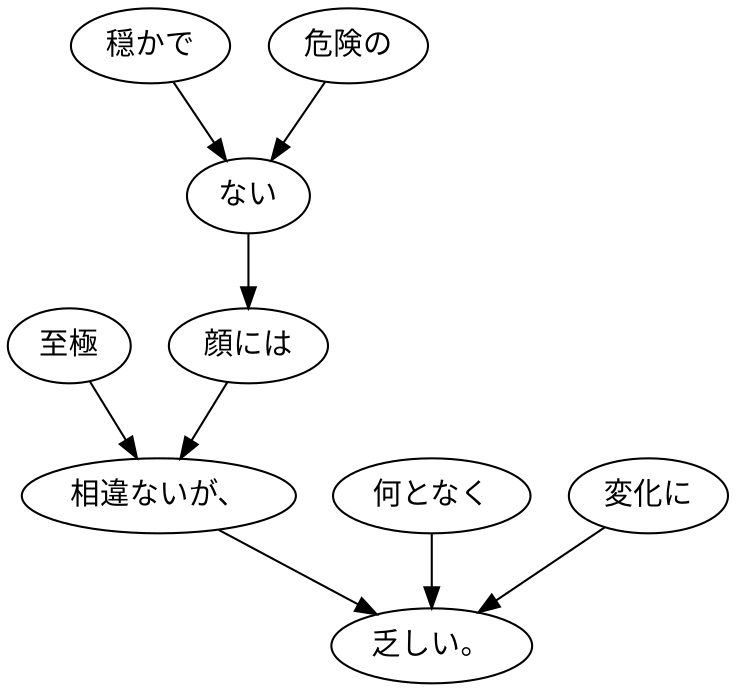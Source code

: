 digraph graph2079 {
	node0 [label="至極"];
	node1 [label="穏かで"];
	node2 [label="危険の"];
	node3 [label="ない"];
	node4 [label="顔には"];
	node5 [label="相違ないが、"];
	node6 [label="何となく"];
	node7 [label="変化に"];
	node8 [label="乏しい。"];
	node0 -> node5;
	node1 -> node3;
	node2 -> node3;
	node3 -> node4;
	node4 -> node5;
	node5 -> node8;
	node6 -> node8;
	node7 -> node8;
}
